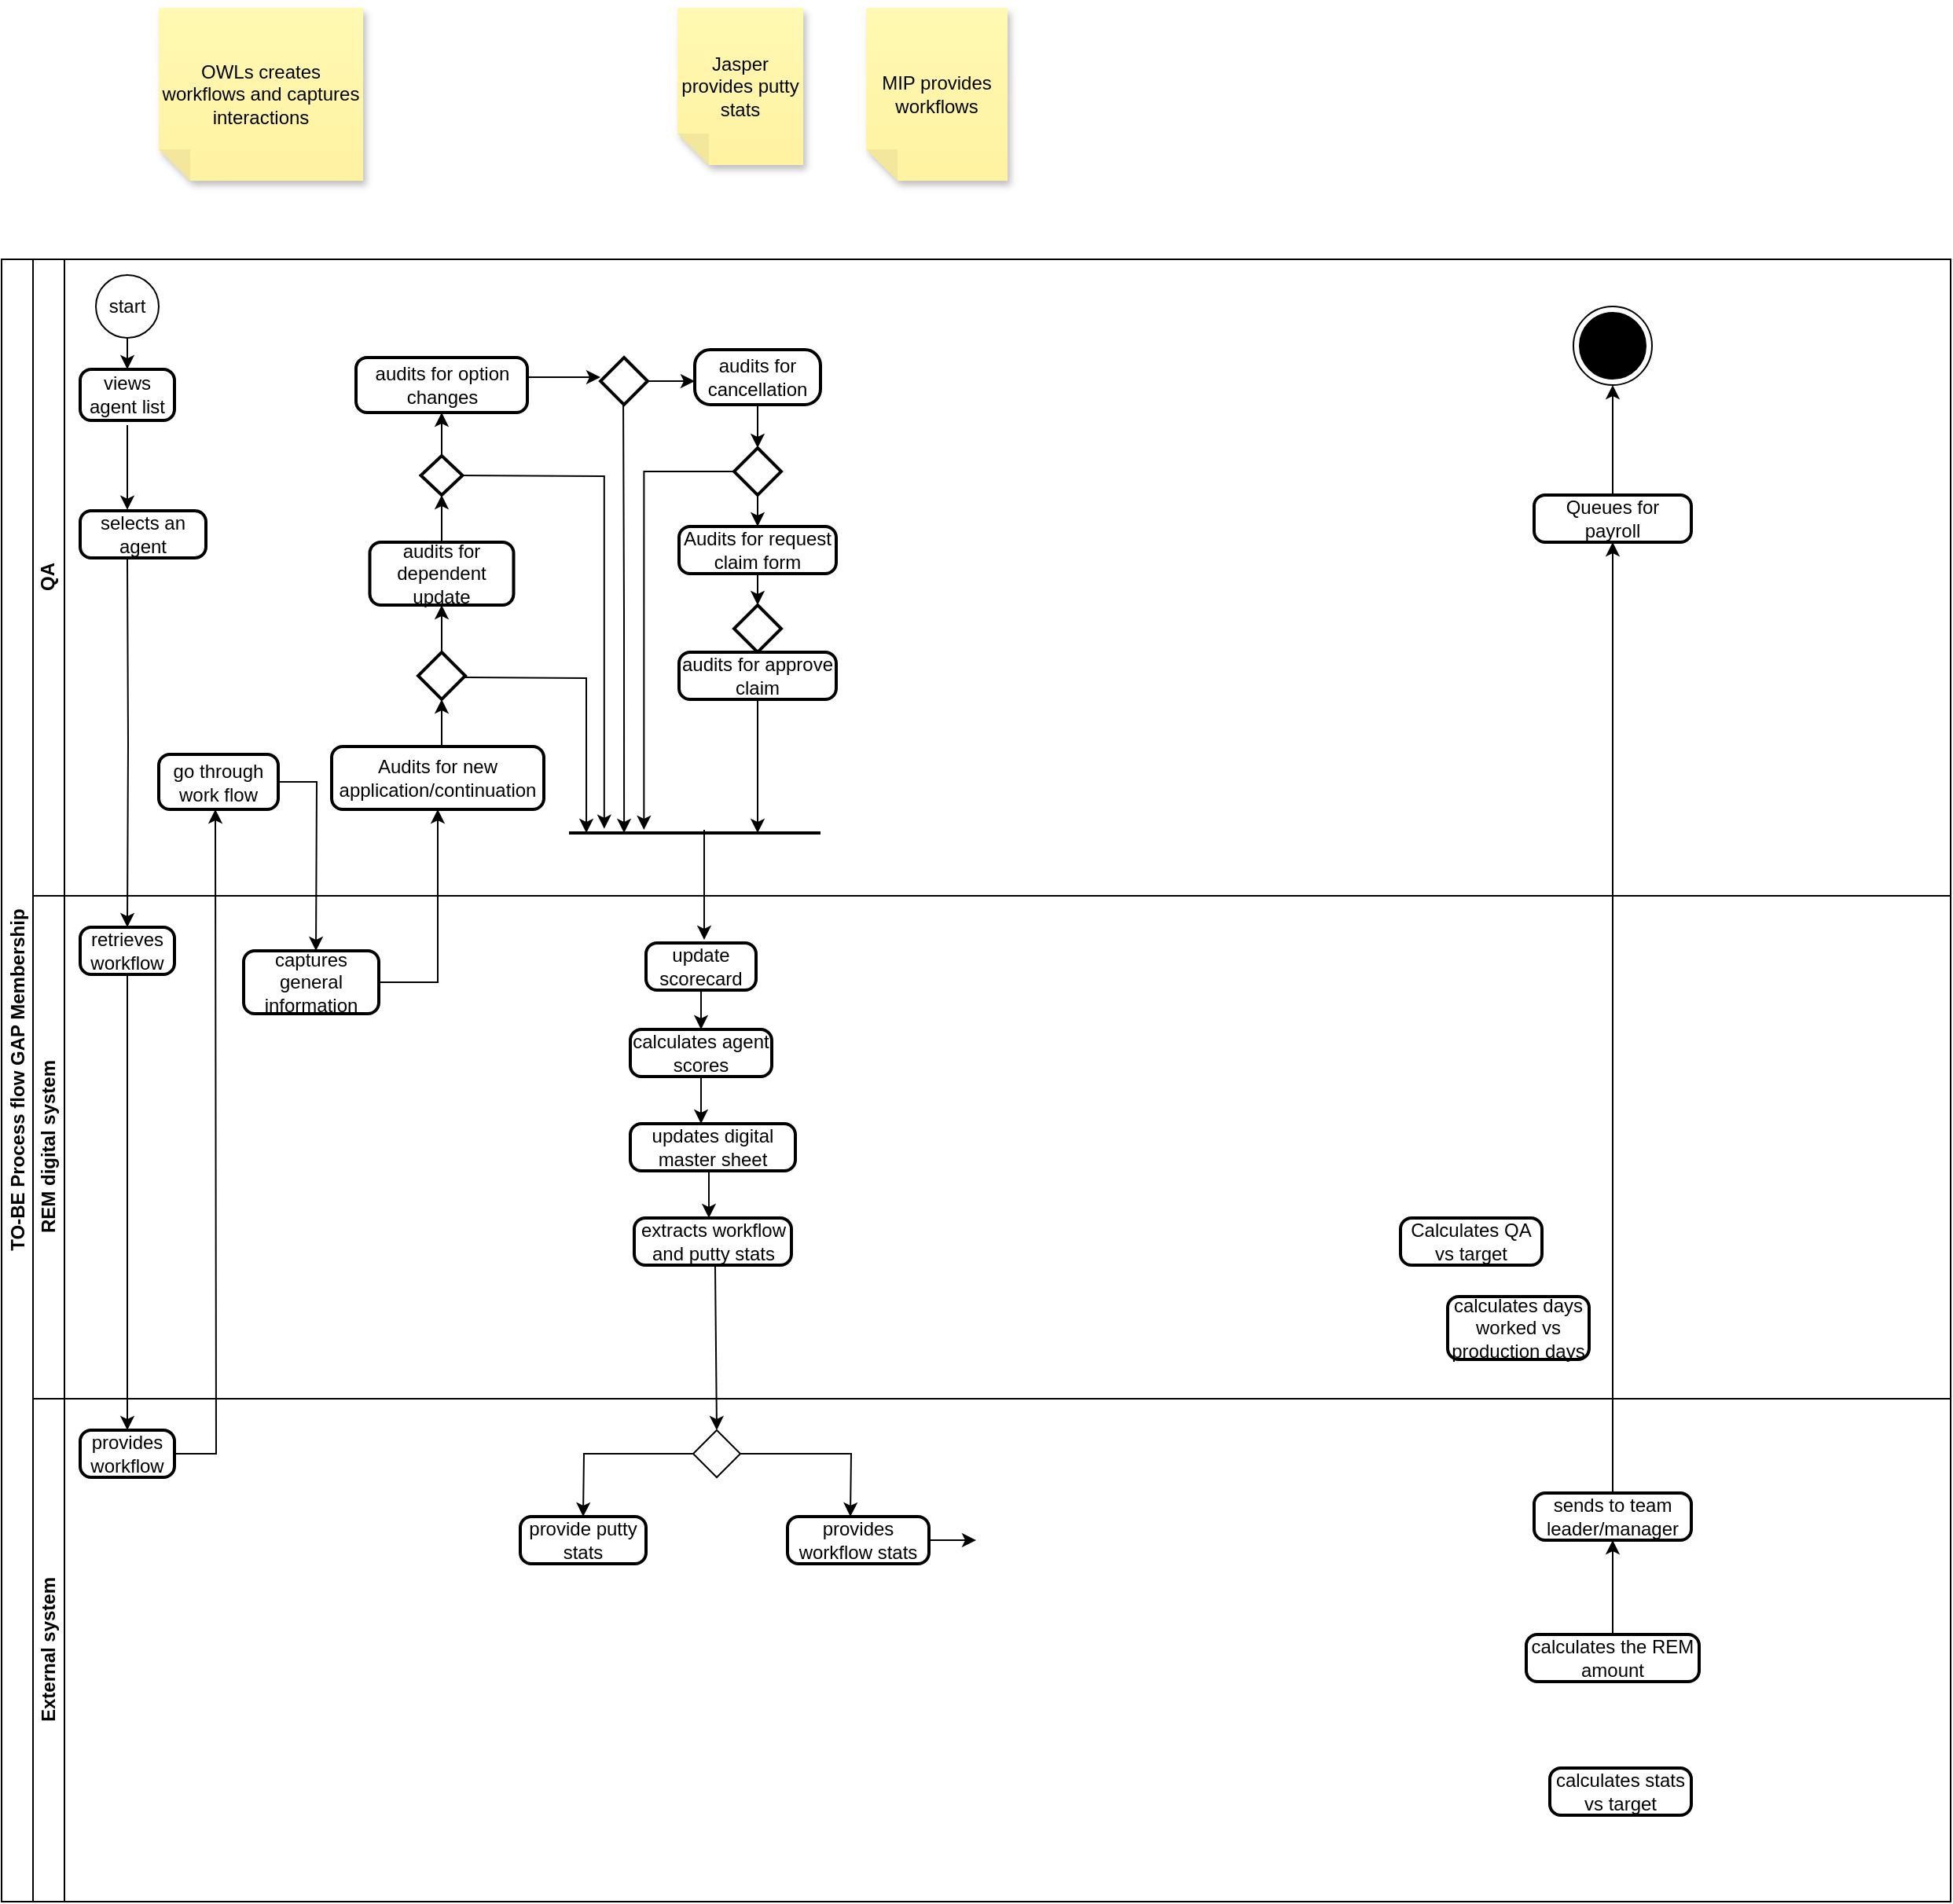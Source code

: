 <mxfile version="26.0.11">
  <diagram id="prtHgNgQTEPvFCAcTncT" name="Page-1">
    <mxGraphModel dx="1034" dy="1623" grid="1" gridSize="10" guides="1" tooltips="1" connect="1" arrows="1" fold="1" page="1" pageScale="1" pageWidth="827" pageHeight="1169" math="0" shadow="0">
      <root>
        <mxCell id="0" />
        <mxCell id="1" parent="0" />
        <mxCell id="dNxyNK7c78bLwvsdeMH5-19" value="TO-BE Process flow GAP Membership" style="swimlane;html=1;childLayout=stackLayout;resizeParent=1;resizeParentMax=0;horizontal=0;startSize=20;horizontalStack=0;" parent="1" vertex="1">
          <mxGeometry x="60" y="120" width="1240" height="1045" as="geometry" />
        </mxCell>
        <mxCell id="dNxyNK7c78bLwvsdeMH5-20" value="QA" style="swimlane;html=1;startSize=20;horizontal=0;" parent="dNxyNK7c78bLwvsdeMH5-19" vertex="1">
          <mxGeometry x="20" width="1220" height="405" as="geometry" />
        </mxCell>
        <mxCell id="OFsFPjKPwNeVRa6siwct-4" style="edgeStyle=orthogonalEdgeStyle;rounded=0;orthogonalLoop=1;jettySize=auto;html=1;exitX=0.5;exitY=1;exitDx=0;exitDy=0;" edge="1" parent="dNxyNK7c78bLwvsdeMH5-20" source="OFsFPjKPwNeVRa6siwct-3">
          <mxGeometry relative="1" as="geometry">
            <mxPoint x="60" y="70" as="targetPoint" />
          </mxGeometry>
        </mxCell>
        <mxCell id="dNxyNK7c78bLwvsdeMH5-23" value="start" style="ellipse;whiteSpace=wrap;html=1;" parent="dNxyNK7c78bLwvsdeMH5-20" vertex="1">
          <mxGeometry x="40" y="10" width="40" height="40" as="geometry" />
        </mxCell>
        <mxCell id="fAiptgPwoaIp5djZWvxq-106" style="edgeStyle=orthogonalEdgeStyle;rounded=0;orthogonalLoop=1;jettySize=auto;html=1;exitX=0.5;exitY=0;exitDx=0;exitDy=0;" parent="dNxyNK7c78bLwvsdeMH5-20" source="fAiptgPwoaIp5djZWvxq-105" edge="1">
          <mxGeometry relative="1" as="geometry">
            <mxPoint x="1005" y="80" as="targetPoint" />
          </mxGeometry>
        </mxCell>
        <mxCell id="fAiptgPwoaIp5djZWvxq-105" value="Queues for payroll" style="rounded=1;whiteSpace=wrap;html=1;absoluteArcSize=1;arcSize=14;strokeWidth=2;" parent="dNxyNK7c78bLwvsdeMH5-20" vertex="1">
          <mxGeometry x="955" y="150" width="100" height="30" as="geometry" />
        </mxCell>
        <mxCell id="fAiptgPwoaIp5djZWvxq-107" value="" style="ellipse;html=1;shape=endState;fillColor=strokeColor;" parent="dNxyNK7c78bLwvsdeMH5-20" vertex="1">
          <mxGeometry x="980" y="30" width="50" height="50" as="geometry" />
        </mxCell>
        <mxCell id="OFsFPjKPwNeVRa6siwct-5" value="" style="edgeStyle=orthogonalEdgeStyle;rounded=0;orthogonalLoop=1;jettySize=auto;html=1;exitX=0.5;exitY=1;exitDx=0;exitDy=0;" edge="1" parent="dNxyNK7c78bLwvsdeMH5-20" source="dNxyNK7c78bLwvsdeMH5-23" target="OFsFPjKPwNeVRa6siwct-3">
          <mxGeometry relative="1" as="geometry">
            <mxPoint x="140" y="190" as="targetPoint" />
            <mxPoint x="140" y="170" as="sourcePoint" />
          </mxGeometry>
        </mxCell>
        <mxCell id="OFsFPjKPwNeVRa6siwct-3" value="views agent list" style="rounded=1;whiteSpace=wrap;html=1;absoluteArcSize=1;arcSize=14;strokeWidth=2;" vertex="1" parent="dNxyNK7c78bLwvsdeMH5-20">
          <mxGeometry x="30" y="70" width="60" height="32.5" as="geometry" />
        </mxCell>
        <mxCell id="OFsFPjKPwNeVRa6siwct-49" style="edgeStyle=orthogonalEdgeStyle;rounded=0;orthogonalLoop=1;jettySize=auto;html=1;exitX=1;exitY=0.5;exitDx=0;exitDy=0;" edge="1" parent="dNxyNK7c78bLwvsdeMH5-20">
          <mxGeometry relative="1" as="geometry">
            <mxPoint x="361" y="75" as="targetPoint" />
            <mxPoint x="310" y="75" as="sourcePoint" />
          </mxGeometry>
        </mxCell>
        <mxCell id="OFsFPjKPwNeVRa6siwct-50" style="edgeStyle=orthogonalEdgeStyle;rounded=0;orthogonalLoop=1;jettySize=auto;html=1;exitX=0.5;exitY=1;exitDx=0;exitDy=0;" edge="1" parent="dNxyNK7c78bLwvsdeMH5-20" source="OFsFPjKPwNeVRa6siwct-51">
          <mxGeometry relative="1" as="geometry">
            <mxPoint x="461" y="120" as="targetPoint" />
          </mxGeometry>
        </mxCell>
        <mxCell id="OFsFPjKPwNeVRa6siwct-51" value="audits for cancellation" style="rounded=1;whiteSpace=wrap;html=1;absoluteArcSize=1;arcSize=20;strokeWidth=2;" vertex="1" parent="dNxyNK7c78bLwvsdeMH5-20">
          <mxGeometry x="421" y="57.5" width="80" height="35" as="geometry" />
        </mxCell>
        <mxCell id="OFsFPjKPwNeVRa6siwct-99" style="edgeStyle=orthogonalEdgeStyle;rounded=0;orthogonalLoop=1;jettySize=auto;html=1;entryX=0.75;entryY=0.5;entryDx=0;entryDy=0;entryPerimeter=0;" edge="1" parent="dNxyNK7c78bLwvsdeMH5-20" source="fAiptgPwoaIp5djZWvxq-43" target="OFsFPjKPwNeVRa6siwct-98">
          <mxGeometry relative="1" as="geometry">
            <mxPoint x="461" y="360" as="targetPoint" />
            <mxPoint x="461" y="280" as="sourcePoint" />
          </mxGeometry>
        </mxCell>
        <mxCell id="OFsFPjKPwNeVRa6siwct-105" style="edgeStyle=orthogonalEdgeStyle;rounded=0;orthogonalLoop=1;jettySize=auto;html=1;exitX=0.5;exitY=1;exitDx=0;exitDy=0;" edge="1" parent="dNxyNK7c78bLwvsdeMH5-20" source="OFsFPjKPwNeVRa6siwct-52">
          <mxGeometry relative="1" as="geometry">
            <mxPoint x="461" y="220" as="targetPoint" />
          </mxGeometry>
        </mxCell>
        <mxCell id="OFsFPjKPwNeVRa6siwct-52" value="Audits for request claim form" style="rounded=1;whiteSpace=wrap;html=1;absoluteArcSize=1;arcSize=14;strokeWidth=2;" vertex="1" parent="dNxyNK7c78bLwvsdeMH5-20">
          <mxGeometry x="411" y="170" width="100" height="30" as="geometry" />
        </mxCell>
        <mxCell id="OFsFPjKPwNeVRa6siwct-53" style="edgeStyle=orthogonalEdgeStyle;rounded=0;orthogonalLoop=1;jettySize=auto;html=1;exitX=1;exitY=0.5;exitDx=0;exitDy=0;exitPerimeter=0;" edge="1" parent="dNxyNK7c78bLwvsdeMH5-20" source="OFsFPjKPwNeVRa6siwct-54">
          <mxGeometry relative="1" as="geometry">
            <mxPoint x="421" y="78" as="targetPoint" />
          </mxGeometry>
        </mxCell>
        <mxCell id="OFsFPjKPwNeVRa6siwct-89" style="edgeStyle=orthogonalEdgeStyle;rounded=0;orthogonalLoop=1;jettySize=auto;html=1;exitX=0.5;exitY=1;exitDx=0;exitDy=0;exitPerimeter=0;entryX=0.219;entryY=1.3;entryDx=0;entryDy=0;entryPerimeter=0;" edge="1" parent="dNxyNK7c78bLwvsdeMH5-20">
          <mxGeometry relative="1" as="geometry">
            <mxPoint x="376.04" y="365" as="targetPoint" />
            <mxPoint x="375.5" y="84.5" as="sourcePoint" />
          </mxGeometry>
        </mxCell>
        <mxCell id="OFsFPjKPwNeVRa6siwct-54" value="" style="strokeWidth=2;html=1;shape=mxgraph.flowchart.decision;whiteSpace=wrap;" vertex="1" parent="dNxyNK7c78bLwvsdeMH5-20">
          <mxGeometry x="361" y="62.5" width="30" height="30" as="geometry" />
        </mxCell>
        <mxCell id="OFsFPjKPwNeVRa6siwct-55" style="edgeStyle=orthogonalEdgeStyle;rounded=0;orthogonalLoop=1;jettySize=auto;html=1;exitX=0.5;exitY=1;exitDx=0;exitDy=0;exitPerimeter=0;" edge="1" parent="dNxyNK7c78bLwvsdeMH5-20" source="OFsFPjKPwNeVRa6siwct-56">
          <mxGeometry relative="1" as="geometry">
            <mxPoint x="461" y="170" as="targetPoint" />
          </mxGeometry>
        </mxCell>
        <mxCell id="OFsFPjKPwNeVRa6siwct-97" style="edgeStyle=orthogonalEdgeStyle;rounded=0;orthogonalLoop=1;jettySize=auto;html=1;exitX=0;exitY=0.5;exitDx=0;exitDy=0;exitPerimeter=0;entryX=0.298;entryY=0.3;entryDx=0;entryDy=0;entryPerimeter=0;" edge="1" parent="dNxyNK7c78bLwvsdeMH5-20" source="OFsFPjKPwNeVRa6siwct-56" target="OFsFPjKPwNeVRa6siwct-98">
          <mxGeometry relative="1" as="geometry">
            <mxPoint x="390" y="360" as="targetPoint" />
          </mxGeometry>
        </mxCell>
        <mxCell id="OFsFPjKPwNeVRa6siwct-56" value="" style="strokeWidth=2;html=1;shape=mxgraph.flowchart.decision;whiteSpace=wrap;" vertex="1" parent="dNxyNK7c78bLwvsdeMH5-20">
          <mxGeometry x="446" y="120" width="30" height="30" as="geometry" />
        </mxCell>
        <mxCell id="OFsFPjKPwNeVRa6siwct-103" style="edgeStyle=orthogonalEdgeStyle;rounded=0;orthogonalLoop=1;jettySize=auto;html=1;exitX=1;exitY=0.5;exitDx=0;exitDy=0;" edge="1" parent="dNxyNK7c78bLwvsdeMH5-20" source="OFsFPjKPwNeVRa6siwct-72">
          <mxGeometry relative="1" as="geometry">
            <mxPoint x="180" y="440" as="targetPoint" />
          </mxGeometry>
        </mxCell>
        <mxCell id="OFsFPjKPwNeVRa6siwct-72" value="go through work flow" style="rounded=1;whiteSpace=wrap;html=1;absoluteArcSize=1;arcSize=14;strokeWidth=2;" vertex="1" parent="dNxyNK7c78bLwvsdeMH5-20">
          <mxGeometry x="80" y="315" width="76" height="35" as="geometry" />
        </mxCell>
        <mxCell id="OFsFPjKPwNeVRa6siwct-74" value="Audits for new application/continuation" style="rounded=1;whiteSpace=wrap;html=1;absoluteArcSize=1;arcSize=14;strokeWidth=2;" vertex="1" parent="dNxyNK7c78bLwvsdeMH5-20">
          <mxGeometry x="190" y="310" width="135" height="40" as="geometry" />
        </mxCell>
        <mxCell id="OFsFPjKPwNeVRa6siwct-75" value="audits for dependent update" style="rounded=1;whiteSpace=wrap;html=1;absoluteArcSize=1;arcSize=14;strokeWidth=2;" vertex="1" parent="dNxyNK7c78bLwvsdeMH5-20">
          <mxGeometry x="214.25" y="180" width="91.5" height="40" as="geometry" />
        </mxCell>
        <mxCell id="OFsFPjKPwNeVRa6siwct-76" value="audits for option changes" style="rounded=1;whiteSpace=wrap;html=1;absoluteArcSize=1;arcSize=14;strokeWidth=2;" vertex="1" parent="dNxyNK7c78bLwvsdeMH5-20">
          <mxGeometry x="205.5" y="62.5" width="109" height="35" as="geometry" />
        </mxCell>
        <mxCell id="OFsFPjKPwNeVRa6siwct-90" style="edgeStyle=orthogonalEdgeStyle;rounded=0;orthogonalLoop=1;jettySize=auto;html=1;exitX=0.5;exitY=0;exitDx=0;exitDy=0;exitPerimeter=0;entryX=0.5;entryY=1;entryDx=0;entryDy=0;" edge="1" parent="dNxyNK7c78bLwvsdeMH5-20" source="OFsFPjKPwNeVRa6siwct-78" target="OFsFPjKPwNeVRa6siwct-75">
          <mxGeometry relative="1" as="geometry" />
        </mxCell>
        <mxCell id="OFsFPjKPwNeVRa6siwct-93" style="edgeStyle=orthogonalEdgeStyle;rounded=0;orthogonalLoop=1;jettySize=auto;html=1;exitX=1;exitY=0.5;exitDx=0;exitDy=0;exitPerimeter=0;entryX=0.069;entryY=0.5;entryDx=0;entryDy=0;entryPerimeter=0;" edge="1" parent="dNxyNK7c78bLwvsdeMH5-20" target="OFsFPjKPwNeVRa6siwct-98">
          <mxGeometry relative="1" as="geometry">
            <mxPoint x="348.68" y="359.33" as="targetPoint" />
            <mxPoint x="275" y="266" as="sourcePoint" />
          </mxGeometry>
        </mxCell>
        <mxCell id="OFsFPjKPwNeVRa6siwct-78" value="" style="strokeWidth=2;html=1;shape=mxgraph.flowchart.decision;whiteSpace=wrap;" vertex="1" parent="dNxyNK7c78bLwvsdeMH5-20">
          <mxGeometry x="245" y="250" width="30" height="30" as="geometry" />
        </mxCell>
        <mxCell id="OFsFPjKPwNeVRa6siwct-87" style="edgeStyle=orthogonalEdgeStyle;rounded=0;orthogonalLoop=1;jettySize=auto;html=1;exitX=0.5;exitY=0;exitDx=0;exitDy=0;exitPerimeter=0;entryX=0.5;entryY=1;entryDx=0;entryDy=0;" edge="1" parent="dNxyNK7c78bLwvsdeMH5-20" source="OFsFPjKPwNeVRa6siwct-82" target="OFsFPjKPwNeVRa6siwct-76">
          <mxGeometry relative="1" as="geometry" />
        </mxCell>
        <mxCell id="OFsFPjKPwNeVRa6siwct-92" style="edgeStyle=orthogonalEdgeStyle;rounded=0;orthogonalLoop=1;jettySize=auto;html=1;exitX=1;exitY=0.5;exitDx=0;exitDy=0;exitPerimeter=0;entryX=0.14;entryY=0.233;entryDx=0;entryDy=0;entryPerimeter=0;" edge="1" parent="dNxyNK7c78bLwvsdeMH5-20" target="OFsFPjKPwNeVRa6siwct-98">
          <mxGeometry relative="1" as="geometry">
            <mxPoint x="364" y="360" as="targetPoint" />
            <mxPoint x="267.25" y="137.5" as="sourcePoint" />
          </mxGeometry>
        </mxCell>
        <mxCell id="OFsFPjKPwNeVRa6siwct-82" value="" style="strokeWidth=2;html=1;shape=mxgraph.flowchart.decision;whiteSpace=wrap;" vertex="1" parent="dNxyNK7c78bLwvsdeMH5-20">
          <mxGeometry x="246.75" y="125" width="26.5" height="25" as="geometry" />
        </mxCell>
        <mxCell id="OFsFPjKPwNeVRa6siwct-88" style="edgeStyle=orthogonalEdgeStyle;rounded=0;orthogonalLoop=1;jettySize=auto;html=1;exitX=0.5;exitY=0;exitDx=0;exitDy=0;entryX=0.5;entryY=1;entryDx=0;entryDy=0;entryPerimeter=0;" edge="1" parent="dNxyNK7c78bLwvsdeMH5-20" source="OFsFPjKPwNeVRa6siwct-75" target="OFsFPjKPwNeVRa6siwct-82">
          <mxGeometry relative="1" as="geometry" />
        </mxCell>
        <mxCell id="OFsFPjKPwNeVRa6siwct-91" style="edgeStyle=orthogonalEdgeStyle;rounded=0;orthogonalLoop=1;jettySize=auto;html=1;exitX=0.5;exitY=0;exitDx=0;exitDy=0;entryX=0.5;entryY=1;entryDx=0;entryDy=0;entryPerimeter=0;" edge="1" parent="dNxyNK7c78bLwvsdeMH5-20" source="OFsFPjKPwNeVRa6siwct-74" target="OFsFPjKPwNeVRa6siwct-78">
          <mxGeometry relative="1" as="geometry" />
        </mxCell>
        <mxCell id="OFsFPjKPwNeVRa6siwct-98" value="" style="line;strokeWidth=2;html=1;" vertex="1" parent="dNxyNK7c78bLwvsdeMH5-20">
          <mxGeometry x="341" y="360" width="160" height="10" as="geometry" />
        </mxCell>
        <mxCell id="OFsFPjKPwNeVRa6siwct-101" value="" style="endArrow=classic;html=1;rounded=0;" edge="1" parent="dNxyNK7c78bLwvsdeMH5-20">
          <mxGeometry width="50" height="50" relative="1" as="geometry">
            <mxPoint x="427" y="363" as="sourcePoint" />
            <mxPoint x="427" y="433" as="targetPoint" />
          </mxGeometry>
        </mxCell>
        <mxCell id="OFsFPjKPwNeVRa6siwct-107" value="" style="strokeWidth=2;html=1;shape=mxgraph.flowchart.decision;whiteSpace=wrap;" vertex="1" parent="dNxyNK7c78bLwvsdeMH5-20">
          <mxGeometry x="446" y="220" width="30" height="30" as="geometry" />
        </mxCell>
        <mxCell id="fAiptgPwoaIp5djZWvxq-43" value="audits for approve claim" style="rounded=1;whiteSpace=wrap;html=1;absoluteArcSize=1;arcSize=14;strokeWidth=2;" parent="dNxyNK7c78bLwvsdeMH5-20" vertex="1">
          <mxGeometry x="411" y="250" width="100" height="30" as="geometry" />
        </mxCell>
        <mxCell id="OFsFPjKPwNeVRa6siwct-112" value="selects an agent" style="rounded=1;whiteSpace=wrap;html=1;absoluteArcSize=1;arcSize=14;strokeWidth=2;" vertex="1" parent="dNxyNK7c78bLwvsdeMH5-20">
          <mxGeometry x="30" y="160" width="80" height="30" as="geometry" />
        </mxCell>
        <mxCell id="OFsFPjKPwNeVRa6siwct-113" style="edgeStyle=orthogonalEdgeStyle;rounded=0;orthogonalLoop=1;jettySize=auto;html=1;exitX=0.5;exitY=1;exitDx=0;exitDy=0;entryX=0.375;entryY=-0.122;entryDx=0;entryDy=0;entryPerimeter=0;" edge="1" parent="dNxyNK7c78bLwvsdeMH5-20">
          <mxGeometry relative="1" as="geometry">
            <mxPoint x="60" y="105.5" as="sourcePoint" />
            <mxPoint x="60" y="159.34" as="targetPoint" />
            <Array as="points">
              <mxPoint x="60" y="153" />
              <mxPoint x="60" y="153" />
            </Array>
          </mxGeometry>
        </mxCell>
        <mxCell id="dNxyNK7c78bLwvsdeMH5-21" value="REM digital system" style="swimlane;html=1;startSize=20;horizontal=0;" parent="dNxyNK7c78bLwvsdeMH5-19" vertex="1">
          <mxGeometry x="20" y="405" width="1220" height="320" as="geometry" />
        </mxCell>
        <mxCell id="OFsFPjKPwNeVRa6siwct-8" style="edgeStyle=orthogonalEdgeStyle;rounded=0;orthogonalLoop=1;jettySize=auto;html=1;exitX=0.5;exitY=1;exitDx=0;exitDy=0;" edge="1" parent="dNxyNK7c78bLwvsdeMH5-21" source="fAiptgPwoaIp5djZWvxq-2">
          <mxGeometry relative="1" as="geometry">
            <mxPoint x="60" y="340" as="targetPoint" />
          </mxGeometry>
        </mxCell>
        <mxCell id="fAiptgPwoaIp5djZWvxq-2" value="retrieves workflow" style="rounded=1;whiteSpace=wrap;html=1;absoluteArcSize=1;arcSize=14;strokeWidth=2;" parent="dNxyNK7c78bLwvsdeMH5-21" vertex="1">
          <mxGeometry x="30" y="20" width="60" height="30" as="geometry" />
        </mxCell>
        <mxCell id="OFsFPjKPwNeVRa6siwct-83" value="captures general information" style="rounded=1;whiteSpace=wrap;html=1;absoluteArcSize=1;arcSize=14;strokeWidth=2;" vertex="1" parent="dNxyNK7c78bLwvsdeMH5-21">
          <mxGeometry x="134" y="35" width="86" height="40" as="geometry" />
        </mxCell>
        <mxCell id="OFsFPjKPwNeVRa6siwct-109" style="edgeStyle=orthogonalEdgeStyle;rounded=0;orthogonalLoop=1;jettySize=auto;html=1;exitX=0.5;exitY=1;exitDx=0;exitDy=0;" edge="1" parent="dNxyNK7c78bLwvsdeMH5-21" source="fAiptgPwoaIp5djZWvxq-55">
          <mxGeometry relative="1" as="geometry">
            <mxPoint x="425" y="85" as="targetPoint" />
          </mxGeometry>
        </mxCell>
        <mxCell id="fAiptgPwoaIp5djZWvxq-55" value="update scorecard" style="rounded=1;whiteSpace=wrap;html=1;absoluteArcSize=1;arcSize=14;strokeWidth=2;" parent="dNxyNK7c78bLwvsdeMH5-21" vertex="1">
          <mxGeometry x="390" y="30" width="70" height="30" as="geometry" />
        </mxCell>
        <mxCell id="OFsFPjKPwNeVRa6siwct-110" style="edgeStyle=orthogonalEdgeStyle;rounded=0;orthogonalLoop=1;jettySize=auto;html=1;exitX=0.5;exitY=1;exitDx=0;exitDy=0;" edge="1" parent="dNxyNK7c78bLwvsdeMH5-21" source="fAiptgPwoaIp5djZWvxq-57">
          <mxGeometry relative="1" as="geometry">
            <mxPoint x="425" y="145" as="targetPoint" />
          </mxGeometry>
        </mxCell>
        <mxCell id="fAiptgPwoaIp5djZWvxq-57" value="calculates agent scores" style="rounded=1;whiteSpace=wrap;html=1;absoluteArcSize=1;arcSize=14;strokeWidth=2;" parent="dNxyNK7c78bLwvsdeMH5-21" vertex="1">
          <mxGeometry x="380" y="85" width="90" height="30" as="geometry" />
        </mxCell>
        <mxCell id="OFsFPjKPwNeVRa6siwct-111" style="edgeStyle=orthogonalEdgeStyle;rounded=0;orthogonalLoop=1;jettySize=auto;html=1;exitX=0.5;exitY=1;exitDx=0;exitDy=0;" edge="1" parent="dNxyNK7c78bLwvsdeMH5-21" source="fAiptgPwoaIp5djZWvxq-60">
          <mxGeometry relative="1" as="geometry">
            <mxPoint x="430" y="205" as="targetPoint" />
          </mxGeometry>
        </mxCell>
        <mxCell id="fAiptgPwoaIp5djZWvxq-60" value="updates digital master sheet" style="rounded=1;whiteSpace=wrap;html=1;absoluteArcSize=1;arcSize=14;strokeWidth=2;" parent="dNxyNK7c78bLwvsdeMH5-21" vertex="1">
          <mxGeometry x="380" y="145" width="105" height="30" as="geometry" />
        </mxCell>
        <mxCell id="fAiptgPwoaIp5djZWvxq-62" value="extracts workflow and putty stats" style="rounded=1;whiteSpace=wrap;html=1;absoluteArcSize=1;arcSize=14;strokeWidth=2;" parent="dNxyNK7c78bLwvsdeMH5-21" vertex="1">
          <mxGeometry x="382.5" y="205" width="100" height="30" as="geometry" />
        </mxCell>
        <mxCell id="fAiptgPwoaIp5djZWvxq-88" value="Calculates QA vs target" style="rounded=1;whiteSpace=wrap;html=1;absoluteArcSize=1;arcSize=14;strokeWidth=2;" parent="dNxyNK7c78bLwvsdeMH5-21" vertex="1">
          <mxGeometry x="870" y="205" width="90" height="30" as="geometry" />
        </mxCell>
        <mxCell id="fAiptgPwoaIp5djZWvxq-85" value="calculates days worked vs production days" style="rounded=1;whiteSpace=wrap;html=1;absoluteArcSize=1;arcSize=14;strokeWidth=2;" parent="dNxyNK7c78bLwvsdeMH5-21" vertex="1">
          <mxGeometry x="900" y="255" width="90" height="40" as="geometry" />
        </mxCell>
        <mxCell id="dNxyNK7c78bLwvsdeMH5-22" value="External system" style="swimlane;html=1;startSize=20;horizontal=0;" parent="dNxyNK7c78bLwvsdeMH5-19" vertex="1">
          <mxGeometry x="20" y="725" width="1220" height="320" as="geometry" />
        </mxCell>
        <mxCell id="fAiptgPwoaIp5djZWvxq-84" value="calculates stats vs target" style="rounded=1;whiteSpace=wrap;html=1;absoluteArcSize=1;arcSize=14;strokeWidth=2;" parent="dNxyNK7c78bLwvsdeMH5-22" vertex="1">
          <mxGeometry x="965" y="235" width="90" height="30" as="geometry" />
        </mxCell>
        <mxCell id="fAiptgPwoaIp5djZWvxq-101" value="calculates the REM amount" style="rounded=1;whiteSpace=wrap;html=1;absoluteArcSize=1;arcSize=14;strokeWidth=2;" parent="dNxyNK7c78bLwvsdeMH5-22" vertex="1">
          <mxGeometry x="950" y="150" width="110" height="30" as="geometry" />
        </mxCell>
        <mxCell id="fAiptgPwoaIp5djZWvxq-103" value="sends to team leader/manager" style="rounded=1;whiteSpace=wrap;html=1;absoluteArcSize=1;arcSize=14;strokeWidth=2;" parent="dNxyNK7c78bLwvsdeMH5-22" vertex="1">
          <mxGeometry x="955" y="60" width="100" height="30" as="geometry" />
        </mxCell>
        <mxCell id="fAiptgPwoaIp5djZWvxq-102" style="edgeStyle=orthogonalEdgeStyle;rounded=0;orthogonalLoop=1;jettySize=auto;html=1;exitX=0.5;exitY=0;exitDx=0;exitDy=0;" parent="dNxyNK7c78bLwvsdeMH5-22" source="fAiptgPwoaIp5djZWvxq-101" target="fAiptgPwoaIp5djZWvxq-103" edge="1">
          <mxGeometry relative="1" as="geometry">
            <mxPoint x="1005" y="90" as="targetPoint" />
          </mxGeometry>
        </mxCell>
        <mxCell id="OFsFPjKPwNeVRa6siwct-10" value="provides workflow" style="rounded=1;whiteSpace=wrap;html=1;absoluteArcSize=1;arcSize=14;strokeWidth=2;" vertex="1" parent="dNxyNK7c78bLwvsdeMH5-22">
          <mxGeometry x="30" y="20" width="60" height="30" as="geometry" />
        </mxCell>
        <mxCell id="OFsFPjKPwNeVRa6siwct-129" style="edgeStyle=orthogonalEdgeStyle;rounded=0;orthogonalLoop=1;jettySize=auto;html=1;exitX=1;exitY=0.5;exitDx=0;exitDy=0;" edge="1" parent="dNxyNK7c78bLwvsdeMH5-22" source="fAiptgPwoaIp5djZWvxq-68">
          <mxGeometry relative="1" as="geometry">
            <mxPoint x="600" y="90" as="targetPoint" />
          </mxGeometry>
        </mxCell>
        <mxCell id="fAiptgPwoaIp5djZWvxq-68" value="provides workflow stats" style="rounded=1;whiteSpace=wrap;html=1;absoluteArcSize=1;arcSize=14;strokeWidth=2;" parent="dNxyNK7c78bLwvsdeMH5-22" vertex="1">
          <mxGeometry x="480" y="75" width="90" height="30" as="geometry" />
        </mxCell>
        <mxCell id="fAiptgPwoaIp5djZWvxq-67" value="provide putty stats" style="rounded=1;whiteSpace=wrap;html=1;absoluteArcSize=1;arcSize=14;strokeWidth=2;" parent="dNxyNK7c78bLwvsdeMH5-22" vertex="1">
          <mxGeometry x="310" y="75" width="80" height="30" as="geometry" />
        </mxCell>
        <mxCell id="OFsFPjKPwNeVRa6siwct-121" value="" style="endArrow=classic;html=1;rounded=0;entryX=0.5;entryY=0;entryDx=0;entryDy=0;" edge="1" parent="dNxyNK7c78bLwvsdeMH5-22" target="OFsFPjKPwNeVRa6siwct-122">
          <mxGeometry width="50" height="50" relative="1" as="geometry">
            <mxPoint x="434" y="-84" as="sourcePoint" />
            <mxPoint x="434" y="16" as="targetPoint" />
          </mxGeometry>
        </mxCell>
        <mxCell id="OFsFPjKPwNeVRa6siwct-126" style="edgeStyle=orthogonalEdgeStyle;rounded=0;orthogonalLoop=1;jettySize=auto;html=1;exitX=0;exitY=0.5;exitDx=0;exitDy=0;" edge="1" parent="dNxyNK7c78bLwvsdeMH5-22" source="OFsFPjKPwNeVRa6siwct-122">
          <mxGeometry relative="1" as="geometry">
            <mxPoint x="350" y="75" as="targetPoint" />
          </mxGeometry>
        </mxCell>
        <mxCell id="OFsFPjKPwNeVRa6siwct-127" style="edgeStyle=orthogonalEdgeStyle;rounded=0;orthogonalLoop=1;jettySize=auto;html=1;exitX=1;exitY=0.5;exitDx=0;exitDy=0;" edge="1" parent="dNxyNK7c78bLwvsdeMH5-22" source="OFsFPjKPwNeVRa6siwct-122">
          <mxGeometry relative="1" as="geometry">
            <mxPoint x="520" y="75" as="targetPoint" />
          </mxGeometry>
        </mxCell>
        <mxCell id="OFsFPjKPwNeVRa6siwct-122" value="" style="rhombus;whiteSpace=wrap;html=1;" vertex="1" parent="dNxyNK7c78bLwvsdeMH5-22">
          <mxGeometry x="420" y="20" width="30" height="30" as="geometry" />
        </mxCell>
        <mxCell id="fAiptgPwoaIp5djZWvxq-104" style="edgeStyle=orthogonalEdgeStyle;rounded=0;orthogonalLoop=1;jettySize=auto;html=1;exitX=0.5;exitY=0;exitDx=0;exitDy=0;" parent="dNxyNK7c78bLwvsdeMH5-19" source="fAiptgPwoaIp5djZWvxq-103" target="fAiptgPwoaIp5djZWvxq-105" edge="1">
          <mxGeometry relative="1" as="geometry">
            <mxPoint x="1025" y="130" as="targetPoint" />
          </mxGeometry>
        </mxCell>
        <mxCell id="OFsFPjKPwNeVRa6siwct-6" style="edgeStyle=orthogonalEdgeStyle;rounded=0;orthogonalLoop=1;jettySize=auto;html=1;entryX=0.5;entryY=0;entryDx=0;entryDy=0;" edge="1" parent="dNxyNK7c78bLwvsdeMH5-19" target="fAiptgPwoaIp5djZWvxq-2">
          <mxGeometry relative="1" as="geometry">
            <mxPoint x="80" y="406" as="targetPoint" />
            <mxPoint x="80" y="191" as="sourcePoint" />
          </mxGeometry>
        </mxCell>
        <mxCell id="OFsFPjKPwNeVRa6siwct-11" style="edgeStyle=orthogonalEdgeStyle;rounded=0;orthogonalLoop=1;jettySize=auto;html=1;exitX=1;exitY=0.5;exitDx=0;exitDy=0;" edge="1" parent="dNxyNK7c78bLwvsdeMH5-19" source="OFsFPjKPwNeVRa6siwct-10">
          <mxGeometry relative="1" as="geometry">
            <mxPoint x="136" y="350" as="targetPoint" />
          </mxGeometry>
        </mxCell>
        <mxCell id="OFsFPjKPwNeVRa6siwct-104" style="edgeStyle=orthogonalEdgeStyle;rounded=0;orthogonalLoop=1;jettySize=auto;html=1;exitX=1;exitY=0.5;exitDx=0;exitDy=0;entryX=0.5;entryY=1;entryDx=0;entryDy=0;" edge="1" parent="dNxyNK7c78bLwvsdeMH5-19" source="OFsFPjKPwNeVRa6siwct-83" target="OFsFPjKPwNeVRa6siwct-74">
          <mxGeometry relative="1" as="geometry" />
        </mxCell>
        <mxCell id="fAiptgPwoaIp5djZWvxq-12" value="OWLs creates workflows and captures interactions" style="shape=note;whiteSpace=wrap;html=1;backgroundOutline=1;fontColor=#000000;darkOpacity=0.05;fillColor=#FFF9B2;strokeColor=none;fillStyle=solid;direction=west;gradientDirection=north;gradientColor=#FFF2A1;shadow=1;size=20;pointerEvents=1;" parent="1" vertex="1">
          <mxGeometry x="160" y="-40" width="130" height="110" as="geometry" />
        </mxCell>
        <mxCell id="fAiptgPwoaIp5djZWvxq-108" value="Jasper provides putty stats" style="shape=note;whiteSpace=wrap;html=1;backgroundOutline=1;fontColor=#000000;darkOpacity=0.05;fillColor=#FFF9B2;strokeColor=none;fillStyle=solid;direction=west;gradientDirection=north;gradientColor=#FFF2A1;shadow=1;size=20;pointerEvents=1;" parent="1" vertex="1">
          <mxGeometry x="490" y="-40" width="80" height="100" as="geometry" />
        </mxCell>
        <mxCell id="fAiptgPwoaIp5djZWvxq-109" value="MIP provides workflows" style="shape=note;whiteSpace=wrap;html=1;backgroundOutline=1;fontColor=#000000;darkOpacity=0.05;fillColor=#FFF9B2;strokeColor=none;fillStyle=solid;direction=west;gradientDirection=north;gradientColor=#FFF2A1;shadow=1;size=20;pointerEvents=1;" parent="1" vertex="1">
          <mxGeometry x="610" y="-40" width="90" height="110" as="geometry" />
        </mxCell>
      </root>
    </mxGraphModel>
  </diagram>
</mxfile>
